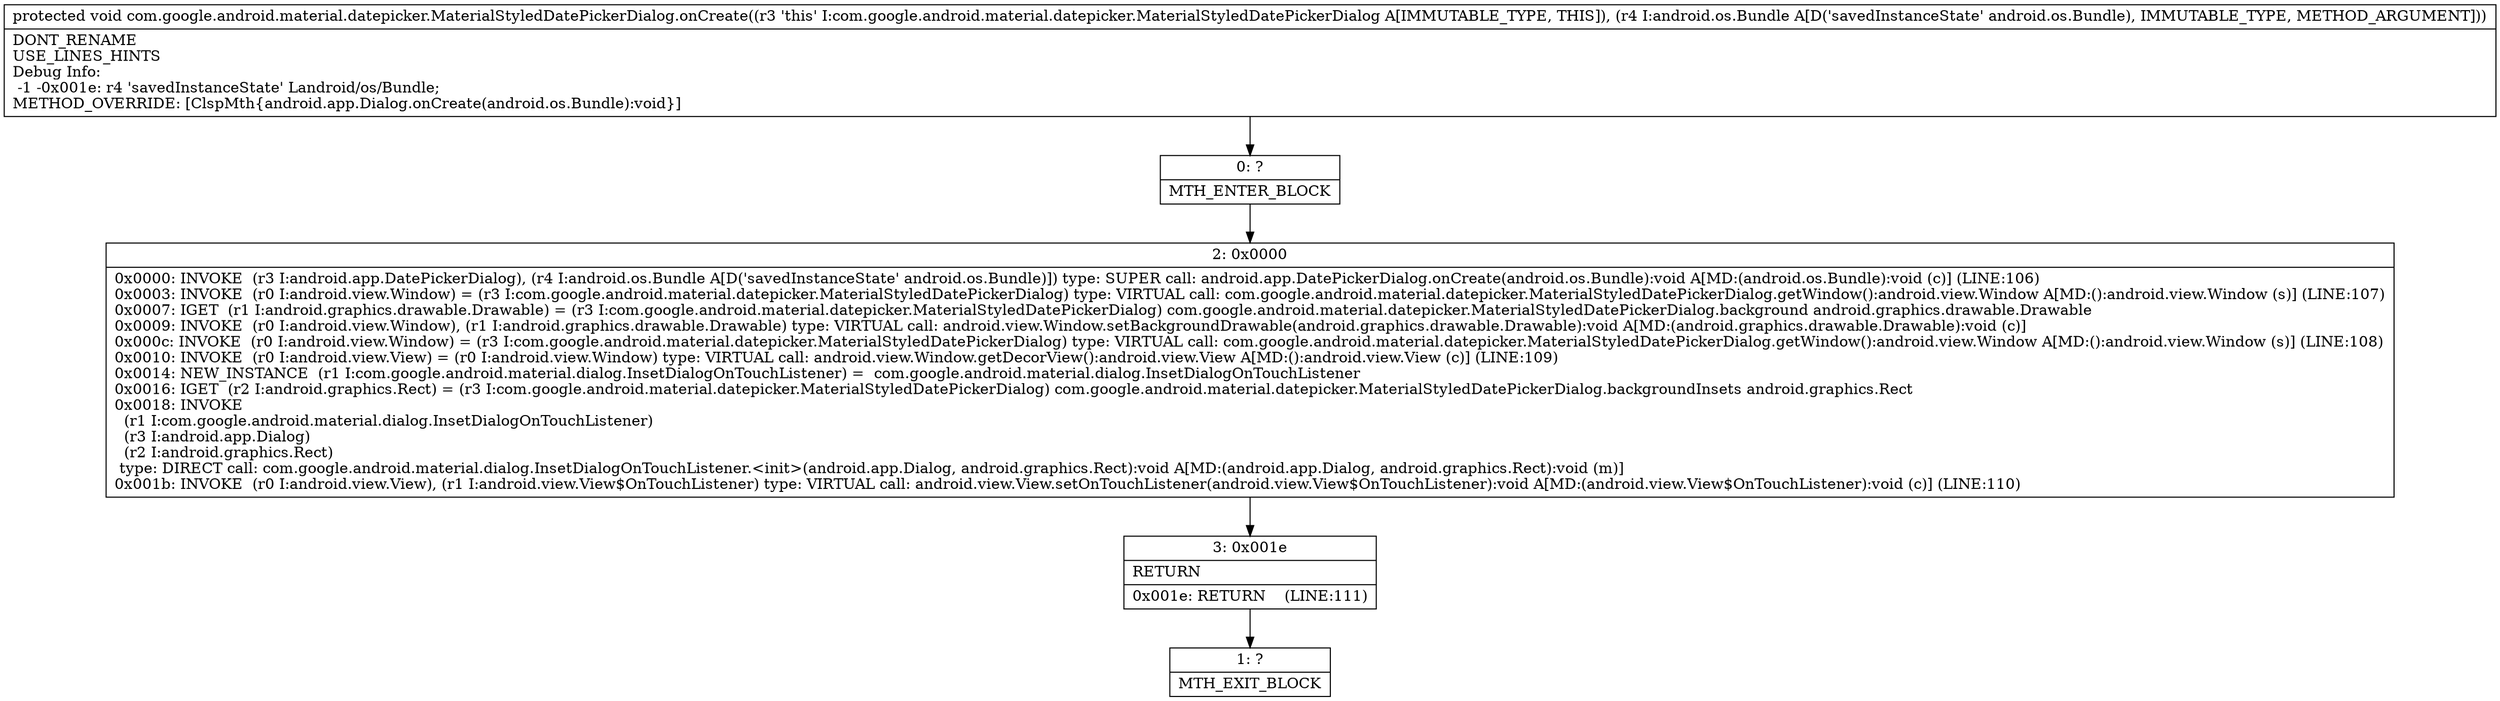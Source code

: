 digraph "CFG forcom.google.android.material.datepicker.MaterialStyledDatePickerDialog.onCreate(Landroid\/os\/Bundle;)V" {
Node_0 [shape=record,label="{0\:\ ?|MTH_ENTER_BLOCK\l}"];
Node_2 [shape=record,label="{2\:\ 0x0000|0x0000: INVOKE  (r3 I:android.app.DatePickerDialog), (r4 I:android.os.Bundle A[D('savedInstanceState' android.os.Bundle)]) type: SUPER call: android.app.DatePickerDialog.onCreate(android.os.Bundle):void A[MD:(android.os.Bundle):void (c)] (LINE:106)\l0x0003: INVOKE  (r0 I:android.view.Window) = (r3 I:com.google.android.material.datepicker.MaterialStyledDatePickerDialog) type: VIRTUAL call: com.google.android.material.datepicker.MaterialStyledDatePickerDialog.getWindow():android.view.Window A[MD:():android.view.Window (s)] (LINE:107)\l0x0007: IGET  (r1 I:android.graphics.drawable.Drawable) = (r3 I:com.google.android.material.datepicker.MaterialStyledDatePickerDialog) com.google.android.material.datepicker.MaterialStyledDatePickerDialog.background android.graphics.drawable.Drawable \l0x0009: INVOKE  (r0 I:android.view.Window), (r1 I:android.graphics.drawable.Drawable) type: VIRTUAL call: android.view.Window.setBackgroundDrawable(android.graphics.drawable.Drawable):void A[MD:(android.graphics.drawable.Drawable):void (c)]\l0x000c: INVOKE  (r0 I:android.view.Window) = (r3 I:com.google.android.material.datepicker.MaterialStyledDatePickerDialog) type: VIRTUAL call: com.google.android.material.datepicker.MaterialStyledDatePickerDialog.getWindow():android.view.Window A[MD:():android.view.Window (s)] (LINE:108)\l0x0010: INVOKE  (r0 I:android.view.View) = (r0 I:android.view.Window) type: VIRTUAL call: android.view.Window.getDecorView():android.view.View A[MD:():android.view.View (c)] (LINE:109)\l0x0014: NEW_INSTANCE  (r1 I:com.google.android.material.dialog.InsetDialogOnTouchListener) =  com.google.android.material.dialog.InsetDialogOnTouchListener \l0x0016: IGET  (r2 I:android.graphics.Rect) = (r3 I:com.google.android.material.datepicker.MaterialStyledDatePickerDialog) com.google.android.material.datepicker.MaterialStyledDatePickerDialog.backgroundInsets android.graphics.Rect \l0x0018: INVOKE  \l  (r1 I:com.google.android.material.dialog.InsetDialogOnTouchListener)\l  (r3 I:android.app.Dialog)\l  (r2 I:android.graphics.Rect)\l type: DIRECT call: com.google.android.material.dialog.InsetDialogOnTouchListener.\<init\>(android.app.Dialog, android.graphics.Rect):void A[MD:(android.app.Dialog, android.graphics.Rect):void (m)]\l0x001b: INVOKE  (r0 I:android.view.View), (r1 I:android.view.View$OnTouchListener) type: VIRTUAL call: android.view.View.setOnTouchListener(android.view.View$OnTouchListener):void A[MD:(android.view.View$OnTouchListener):void (c)] (LINE:110)\l}"];
Node_3 [shape=record,label="{3\:\ 0x001e|RETURN\l|0x001e: RETURN    (LINE:111)\l}"];
Node_1 [shape=record,label="{1\:\ ?|MTH_EXIT_BLOCK\l}"];
MethodNode[shape=record,label="{protected void com.google.android.material.datepicker.MaterialStyledDatePickerDialog.onCreate((r3 'this' I:com.google.android.material.datepicker.MaterialStyledDatePickerDialog A[IMMUTABLE_TYPE, THIS]), (r4 I:android.os.Bundle A[D('savedInstanceState' android.os.Bundle), IMMUTABLE_TYPE, METHOD_ARGUMENT]))  | DONT_RENAME\lUSE_LINES_HINTS\lDebug Info:\l  \-1 \-0x001e: r4 'savedInstanceState' Landroid\/os\/Bundle;\lMETHOD_OVERRIDE: [ClspMth\{android.app.Dialog.onCreate(android.os.Bundle):void\}]\l}"];
MethodNode -> Node_0;Node_0 -> Node_2;
Node_2 -> Node_3;
Node_3 -> Node_1;
}

